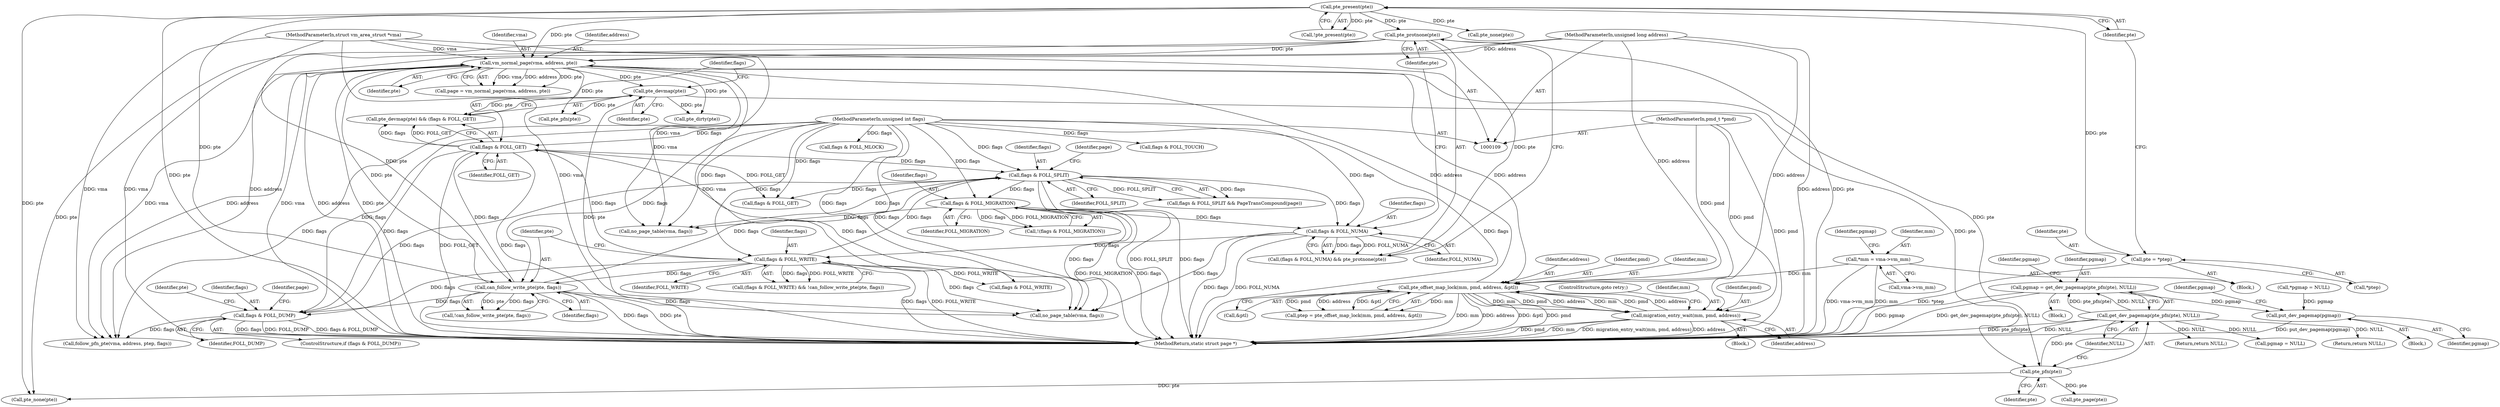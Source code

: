 digraph "0_linux_19be0eaffa3ac7d8eb6784ad9bdbc7d67ed8e619_0@pointer" {
"1000225" [label="(Call,pgmap = get_dev_pagemap(pte_pfn(pte), NULL))"];
"1000227" [label="(Call,get_dev_pagemap(pte_pfn(pte), NULL))"];
"1000228" [label="(Call,pte_pfn(pte))"];
"1000210" [label="(Call,vm_normal_page(vma, address, pte))"];
"1000110" [label="(MethodParameterIn,struct vm_area_struct *vma)"];
"1000141" [label="(Call,pte_offset_map_lock(mm, pmd, address, &ptl))"];
"1000116" [label="(Call,*mm = vma->vm_mm)"];
"1000180" [label="(Call,migration_entry_wait(mm, pmd, address))"];
"1000112" [label="(MethodParameterIn,pmd_t *pmd)"];
"1000111" [label="(MethodParameterIn,unsigned long address)"];
"1000199" [label="(Call,can_follow_write_pte(pte, flags))"];
"1000190" [label="(Call,pte_protnone(pte))"];
"1000153" [label="(Call,pte_present(pte))"];
"1000147" [label="(Call,pte = *ptep)"];
"1000195" [label="(Call,flags & FOLL_WRITE)"];
"1000187" [label="(Call,flags & FOLL_NUMA)"];
"1000282" [label="(Call,flags & FOLL_SPLIT)"];
"1000221" [label="(Call,flags & FOLL_GET)"];
"1000113" [label="(MethodParameterIn,unsigned int flags)"];
"1000246" [label="(Call,flags & FOLL_DUMP)"];
"1000160" [label="(Call,flags & FOLL_MIGRATION)"];
"1000219" [label="(Call,pte_devmap(pte))"];
"1000320" [label="(Call,put_dev_pagemap(pgmap))"];
"1000182" [label="(Identifier,pmd)"];
"1000326" [label="(Call,flags & FOLL_TOUCH)"];
"1000220" [label="(Identifier,pte)"];
"1000258" [label="(Call,pte_pfn(pte))"];
"1000311" [label="(Call,flags & FOLL_GET)"];
"1000186" [label="(Call,(flags & FOLL_NUMA) && pte_protnone(pte))"];
"1000232" [label="(Identifier,pgmap)"];
"1000212" [label="(Identifier,address)"];
"1000386" [label="(Call,pte_none(pte))"];
"1000270" [label="(Call,follow_pfn_pte(vma, address, ptep, flags))"];
"1000117" [label="(Identifier,mm)"];
"1000213" [label="(Identifier,pte)"];
"1000141" [label="(Call,pte_offset_map_lock(mm, pmd, address, &ptl))"];
"1000210" [label="(Call,vm_normal_page(vma, address, pte))"];
"1000219" [label="(Call,pte_devmap(pte))"];
"1000118" [label="(Call,vma->vm_mm)"];
"1000211" [label="(Identifier,vma)"];
"1000162" [label="(Identifier,FOLL_MIGRATION)"];
"1000228" [label="(Call,pte_pfn(pte))"];
"1000116" [label="(Call,*mm = vma->vm_mm)"];
"1000195" [label="(Call,flags & FOLL_WRITE)"];
"1000154" [label="(Identifier,pte)"];
"1000114" [label="(Block,)"];
"1000145" [label="(Call,&ptl)"];
"1000123" [label="(Identifier,pgmap)"];
"1000227" [label="(Call,get_dev_pagemap(pte_pfn(pte), NULL))"];
"1000144" [label="(Identifier,address)"];
"1000321" [label="(Identifier,pgmap)"];
"1000319" [label="(Block,)"];
"1000247" [label="(Identifier,flags)"];
"1000143" [label="(Identifier,pmd)"];
"1000206" [label="(Return,return NULL;)"];
"1000248" [label="(Identifier,FOLL_DUMP)"];
"1000323" [label="(Identifier,pgmap)"];
"1000189" [label="(Identifier,FOLL_NUMA)"];
"1000251" [label="(Identifier,page)"];
"1000161" [label="(Identifier,flags)"];
"1000142" [label="(Identifier,mm)"];
"1000136" [label="(Call,no_page_table(vma, flags))"];
"1000160" [label="(Call,flags & FOLL_MIGRATION)"];
"1000200" [label="(Identifier,pte)"];
"1000245" [label="(ControlStructure,if (flags & FOLL_DUMP))"];
"1000149" [label="(Call,*ptep)"];
"1000226" [label="(Identifier,pgmap)"];
"1000348" [label="(Call,flags & FOLL_MLOCK)"];
"1000224" [label="(Block,)"];
"1000122" [label="(Call,*pgmap = NULL)"];
"1000281" [label="(Call,flags & FOLL_SPLIT && PageTransCompound(page))"];
"1000222" [label="(Identifier,flags)"];
"1000155" [label="(Block,)"];
"1000111" [label="(MethodParameterIn,unsigned long address)"];
"1000110" [label="(MethodParameterIn,struct vm_area_struct *vma)"];
"1000190" [label="(Call,pte_protnone(pte))"];
"1000337" [label="(Call,pte_dirty(pte))"];
"1000148" [label="(Identifier,pte)"];
"1000147" [label="(Call,pte = *ptep)"];
"1000320" [label="(Call,put_dev_pagemap(pgmap))"];
"1000230" [label="(Identifier,NULL)"];
"1000183" [label="(Identifier,address)"];
"1000153" [label="(Call,pte_present(pte))"];
"1000282" [label="(Call,flags & FOLL_SPLIT)"];
"1000283" [label="(Identifier,flags)"];
"1000152" [label="(Call,!pte_present(pte))"];
"1000394" [label="(MethodReturn,static struct page *)"];
"1000259" [label="(Identifier,pte)"];
"1000208" [label="(Call,page = vm_normal_page(vma, address, pte))"];
"1000139" [label="(Call,ptep = pte_offset_map_lock(mm, pmd, address, &ptl))"];
"1000197" [label="(Identifier,FOLL_WRITE)"];
"1000388" [label="(Return,return NULL;)"];
"1000188" [label="(Identifier,flags)"];
"1000198" [label="(Call,!can_follow_write_pte(pte, flags))"];
"1000196" [label="(Identifier,flags)"];
"1000221" [label="(Call,flags & FOLL_GET)"];
"1000246" [label="(Call,flags & FOLL_DUMP)"];
"1000191" [label="(Identifier,pte)"];
"1000223" [label="(Identifier,FOLL_GET)"];
"1000194" [label="(Call,(flags & FOLL_WRITE) && !can_follow_write_pte(pte, flags))"];
"1000332" [label="(Call,flags & FOLL_WRITE)"];
"1000180" [label="(Call,migration_entry_wait(mm, pmd, address))"];
"1000284" [label="(Identifier,FOLL_SPLIT)"];
"1000225" [label="(Call,pgmap = get_dev_pagemap(pte_pfn(pte), NULL))"];
"1000165" [label="(Call,pte_none(pte))"];
"1000286" [label="(Identifier,page)"];
"1000113" [label="(MethodParameterIn,unsigned int flags)"];
"1000184" [label="(ControlStructure,goto retry;)"];
"1000391" [label="(Call,no_page_table(vma, flags))"];
"1000229" [label="(Identifier,pte)"];
"1000159" [label="(Call,!(flags & FOLL_MIGRATION))"];
"1000187" [label="(Call,flags & FOLL_NUMA)"];
"1000112" [label="(MethodParameterIn,pmd_t *pmd)"];
"1000322" [label="(Call,pgmap = NULL)"];
"1000235" [label="(Call,pte_page(pte))"];
"1000201" [label="(Identifier,flags)"];
"1000218" [label="(Call,pte_devmap(pte) && (flags & FOLL_GET))"];
"1000199" [label="(Call,can_follow_write_pte(pte, flags))"];
"1000181" [label="(Identifier,mm)"];
"1000225" -> "1000224"  [label="AST: "];
"1000225" -> "1000227"  [label="CFG: "];
"1000226" -> "1000225"  [label="AST: "];
"1000227" -> "1000225"  [label="AST: "];
"1000232" -> "1000225"  [label="CFG: "];
"1000225" -> "1000394"  [label="DDG: get_dev_pagemap(pte_pfn(pte), NULL)"];
"1000225" -> "1000394"  [label="DDG: pgmap"];
"1000227" -> "1000225"  [label="DDG: pte_pfn(pte)"];
"1000227" -> "1000225"  [label="DDG: NULL"];
"1000225" -> "1000320"  [label="DDG: pgmap"];
"1000227" -> "1000230"  [label="CFG: "];
"1000228" -> "1000227"  [label="AST: "];
"1000230" -> "1000227"  [label="AST: "];
"1000227" -> "1000394"  [label="DDG: pte_pfn(pte)"];
"1000227" -> "1000394"  [label="DDG: NULL"];
"1000227" -> "1000206"  [label="DDG: NULL"];
"1000228" -> "1000227"  [label="DDG: pte"];
"1000227" -> "1000322"  [label="DDG: NULL"];
"1000227" -> "1000388"  [label="DDG: NULL"];
"1000228" -> "1000229"  [label="CFG: "];
"1000229" -> "1000228"  [label="AST: "];
"1000230" -> "1000228"  [label="CFG: "];
"1000210" -> "1000228"  [label="DDG: pte"];
"1000219" -> "1000228"  [label="DDG: pte"];
"1000228" -> "1000235"  [label="DDG: pte"];
"1000228" -> "1000386"  [label="DDG: pte"];
"1000210" -> "1000208"  [label="AST: "];
"1000210" -> "1000213"  [label="CFG: "];
"1000211" -> "1000210"  [label="AST: "];
"1000212" -> "1000210"  [label="AST: "];
"1000213" -> "1000210"  [label="AST: "];
"1000208" -> "1000210"  [label="CFG: "];
"1000210" -> "1000394"  [label="DDG: address"];
"1000210" -> "1000394"  [label="DDG: pte"];
"1000210" -> "1000394"  [label="DDG: vma"];
"1000210" -> "1000136"  [label="DDG: vma"];
"1000210" -> "1000141"  [label="DDG: address"];
"1000210" -> "1000208"  [label="DDG: vma"];
"1000210" -> "1000208"  [label="DDG: address"];
"1000210" -> "1000208"  [label="DDG: pte"];
"1000110" -> "1000210"  [label="DDG: vma"];
"1000141" -> "1000210"  [label="DDG: address"];
"1000111" -> "1000210"  [label="DDG: address"];
"1000199" -> "1000210"  [label="DDG: pte"];
"1000190" -> "1000210"  [label="DDG: pte"];
"1000153" -> "1000210"  [label="DDG: pte"];
"1000210" -> "1000219"  [label="DDG: pte"];
"1000210" -> "1000258"  [label="DDG: pte"];
"1000210" -> "1000270"  [label="DDG: vma"];
"1000210" -> "1000270"  [label="DDG: address"];
"1000210" -> "1000337"  [label="DDG: pte"];
"1000210" -> "1000391"  [label="DDG: vma"];
"1000110" -> "1000109"  [label="AST: "];
"1000110" -> "1000394"  [label="DDG: vma"];
"1000110" -> "1000136"  [label="DDG: vma"];
"1000110" -> "1000270"  [label="DDG: vma"];
"1000110" -> "1000391"  [label="DDG: vma"];
"1000141" -> "1000139"  [label="AST: "];
"1000141" -> "1000145"  [label="CFG: "];
"1000142" -> "1000141"  [label="AST: "];
"1000143" -> "1000141"  [label="AST: "];
"1000144" -> "1000141"  [label="AST: "];
"1000145" -> "1000141"  [label="AST: "];
"1000139" -> "1000141"  [label="CFG: "];
"1000141" -> "1000394"  [label="DDG: mm"];
"1000141" -> "1000394"  [label="DDG: address"];
"1000141" -> "1000394"  [label="DDG: &ptl"];
"1000141" -> "1000394"  [label="DDG: pmd"];
"1000141" -> "1000139"  [label="DDG: mm"];
"1000141" -> "1000139"  [label="DDG: pmd"];
"1000141" -> "1000139"  [label="DDG: address"];
"1000141" -> "1000139"  [label="DDG: &ptl"];
"1000116" -> "1000141"  [label="DDG: mm"];
"1000180" -> "1000141"  [label="DDG: mm"];
"1000180" -> "1000141"  [label="DDG: pmd"];
"1000180" -> "1000141"  [label="DDG: address"];
"1000112" -> "1000141"  [label="DDG: pmd"];
"1000111" -> "1000141"  [label="DDG: address"];
"1000141" -> "1000180"  [label="DDG: mm"];
"1000141" -> "1000180"  [label="DDG: pmd"];
"1000141" -> "1000180"  [label="DDG: address"];
"1000116" -> "1000114"  [label="AST: "];
"1000116" -> "1000118"  [label="CFG: "];
"1000117" -> "1000116"  [label="AST: "];
"1000118" -> "1000116"  [label="AST: "];
"1000123" -> "1000116"  [label="CFG: "];
"1000116" -> "1000394"  [label="DDG: mm"];
"1000116" -> "1000394"  [label="DDG: vma->vm_mm"];
"1000180" -> "1000155"  [label="AST: "];
"1000180" -> "1000183"  [label="CFG: "];
"1000181" -> "1000180"  [label="AST: "];
"1000182" -> "1000180"  [label="AST: "];
"1000183" -> "1000180"  [label="AST: "];
"1000184" -> "1000180"  [label="CFG: "];
"1000180" -> "1000394"  [label="DDG: pmd"];
"1000180" -> "1000394"  [label="DDG: mm"];
"1000180" -> "1000394"  [label="DDG: migration_entry_wait(mm, pmd, address)"];
"1000180" -> "1000394"  [label="DDG: address"];
"1000112" -> "1000180"  [label="DDG: pmd"];
"1000111" -> "1000180"  [label="DDG: address"];
"1000112" -> "1000109"  [label="AST: "];
"1000112" -> "1000394"  [label="DDG: pmd"];
"1000111" -> "1000109"  [label="AST: "];
"1000111" -> "1000394"  [label="DDG: address"];
"1000111" -> "1000270"  [label="DDG: address"];
"1000199" -> "1000198"  [label="AST: "];
"1000199" -> "1000201"  [label="CFG: "];
"1000200" -> "1000199"  [label="AST: "];
"1000201" -> "1000199"  [label="AST: "];
"1000198" -> "1000199"  [label="CFG: "];
"1000199" -> "1000394"  [label="DDG: flags"];
"1000199" -> "1000394"  [label="DDG: pte"];
"1000199" -> "1000198"  [label="DDG: pte"];
"1000199" -> "1000198"  [label="DDG: flags"];
"1000190" -> "1000199"  [label="DDG: pte"];
"1000153" -> "1000199"  [label="DDG: pte"];
"1000195" -> "1000199"  [label="DDG: flags"];
"1000113" -> "1000199"  [label="DDG: flags"];
"1000199" -> "1000221"  [label="DDG: flags"];
"1000199" -> "1000246"  [label="DDG: flags"];
"1000199" -> "1000282"  [label="DDG: flags"];
"1000199" -> "1000391"  [label="DDG: flags"];
"1000190" -> "1000186"  [label="AST: "];
"1000190" -> "1000191"  [label="CFG: "];
"1000191" -> "1000190"  [label="AST: "];
"1000186" -> "1000190"  [label="CFG: "];
"1000190" -> "1000394"  [label="DDG: pte"];
"1000190" -> "1000186"  [label="DDG: pte"];
"1000153" -> "1000190"  [label="DDG: pte"];
"1000190" -> "1000386"  [label="DDG: pte"];
"1000153" -> "1000152"  [label="AST: "];
"1000153" -> "1000154"  [label="CFG: "];
"1000154" -> "1000153"  [label="AST: "];
"1000152" -> "1000153"  [label="CFG: "];
"1000153" -> "1000394"  [label="DDG: pte"];
"1000153" -> "1000152"  [label="DDG: pte"];
"1000147" -> "1000153"  [label="DDG: pte"];
"1000153" -> "1000165"  [label="DDG: pte"];
"1000153" -> "1000386"  [label="DDG: pte"];
"1000147" -> "1000114"  [label="AST: "];
"1000147" -> "1000149"  [label="CFG: "];
"1000148" -> "1000147"  [label="AST: "];
"1000149" -> "1000147"  [label="AST: "];
"1000154" -> "1000147"  [label="CFG: "];
"1000147" -> "1000394"  [label="DDG: *ptep"];
"1000195" -> "1000194"  [label="AST: "];
"1000195" -> "1000197"  [label="CFG: "];
"1000196" -> "1000195"  [label="AST: "];
"1000197" -> "1000195"  [label="AST: "];
"1000200" -> "1000195"  [label="CFG: "];
"1000194" -> "1000195"  [label="CFG: "];
"1000195" -> "1000394"  [label="DDG: FOLL_WRITE"];
"1000195" -> "1000394"  [label="DDG: flags"];
"1000195" -> "1000194"  [label="DDG: flags"];
"1000195" -> "1000194"  [label="DDG: FOLL_WRITE"];
"1000187" -> "1000195"  [label="DDG: flags"];
"1000113" -> "1000195"  [label="DDG: flags"];
"1000195" -> "1000221"  [label="DDG: flags"];
"1000195" -> "1000246"  [label="DDG: flags"];
"1000195" -> "1000282"  [label="DDG: flags"];
"1000195" -> "1000332"  [label="DDG: FOLL_WRITE"];
"1000195" -> "1000391"  [label="DDG: flags"];
"1000187" -> "1000186"  [label="AST: "];
"1000187" -> "1000189"  [label="CFG: "];
"1000188" -> "1000187"  [label="AST: "];
"1000189" -> "1000187"  [label="AST: "];
"1000191" -> "1000187"  [label="CFG: "];
"1000186" -> "1000187"  [label="CFG: "];
"1000187" -> "1000394"  [label="DDG: flags"];
"1000187" -> "1000394"  [label="DDG: FOLL_NUMA"];
"1000187" -> "1000186"  [label="DDG: flags"];
"1000187" -> "1000186"  [label="DDG: FOLL_NUMA"];
"1000282" -> "1000187"  [label="DDG: flags"];
"1000160" -> "1000187"  [label="DDG: flags"];
"1000113" -> "1000187"  [label="DDG: flags"];
"1000187" -> "1000391"  [label="DDG: flags"];
"1000282" -> "1000281"  [label="AST: "];
"1000282" -> "1000284"  [label="CFG: "];
"1000283" -> "1000282"  [label="AST: "];
"1000284" -> "1000282"  [label="AST: "];
"1000286" -> "1000282"  [label="CFG: "];
"1000281" -> "1000282"  [label="CFG: "];
"1000282" -> "1000394"  [label="DDG: FOLL_SPLIT"];
"1000282" -> "1000394"  [label="DDG: flags"];
"1000282" -> "1000136"  [label="DDG: flags"];
"1000282" -> "1000160"  [label="DDG: flags"];
"1000282" -> "1000281"  [label="DDG: flags"];
"1000282" -> "1000281"  [label="DDG: FOLL_SPLIT"];
"1000221" -> "1000282"  [label="DDG: flags"];
"1000246" -> "1000282"  [label="DDG: flags"];
"1000113" -> "1000282"  [label="DDG: flags"];
"1000282" -> "1000311"  [label="DDG: flags"];
"1000221" -> "1000218"  [label="AST: "];
"1000221" -> "1000223"  [label="CFG: "];
"1000222" -> "1000221"  [label="AST: "];
"1000223" -> "1000221"  [label="AST: "];
"1000218" -> "1000221"  [label="CFG: "];
"1000221" -> "1000394"  [label="DDG: FOLL_GET"];
"1000221" -> "1000394"  [label="DDG: flags"];
"1000221" -> "1000218"  [label="DDG: flags"];
"1000221" -> "1000218"  [label="DDG: FOLL_GET"];
"1000113" -> "1000221"  [label="DDG: flags"];
"1000221" -> "1000246"  [label="DDG: flags"];
"1000221" -> "1000311"  [label="DDG: FOLL_GET"];
"1000221" -> "1000391"  [label="DDG: flags"];
"1000113" -> "1000109"  [label="AST: "];
"1000113" -> "1000394"  [label="DDG: flags"];
"1000113" -> "1000136"  [label="DDG: flags"];
"1000113" -> "1000160"  [label="DDG: flags"];
"1000113" -> "1000246"  [label="DDG: flags"];
"1000113" -> "1000270"  [label="DDG: flags"];
"1000113" -> "1000311"  [label="DDG: flags"];
"1000113" -> "1000326"  [label="DDG: flags"];
"1000113" -> "1000332"  [label="DDG: flags"];
"1000113" -> "1000348"  [label="DDG: flags"];
"1000113" -> "1000391"  [label="DDG: flags"];
"1000246" -> "1000245"  [label="AST: "];
"1000246" -> "1000248"  [label="CFG: "];
"1000247" -> "1000246"  [label="AST: "];
"1000248" -> "1000246"  [label="AST: "];
"1000251" -> "1000246"  [label="CFG: "];
"1000259" -> "1000246"  [label="CFG: "];
"1000246" -> "1000394"  [label="DDG: FOLL_DUMP"];
"1000246" -> "1000394"  [label="DDG: flags & FOLL_DUMP"];
"1000246" -> "1000394"  [label="DDG: flags"];
"1000246" -> "1000270"  [label="DDG: flags"];
"1000160" -> "1000159"  [label="AST: "];
"1000160" -> "1000162"  [label="CFG: "];
"1000161" -> "1000160"  [label="AST: "];
"1000162" -> "1000160"  [label="AST: "];
"1000159" -> "1000160"  [label="CFG: "];
"1000160" -> "1000394"  [label="DDG: FOLL_MIGRATION"];
"1000160" -> "1000394"  [label="DDG: flags"];
"1000160" -> "1000136"  [label="DDG: flags"];
"1000160" -> "1000159"  [label="DDG: flags"];
"1000160" -> "1000159"  [label="DDG: FOLL_MIGRATION"];
"1000160" -> "1000391"  [label="DDG: flags"];
"1000219" -> "1000218"  [label="AST: "];
"1000219" -> "1000220"  [label="CFG: "];
"1000220" -> "1000219"  [label="AST: "];
"1000222" -> "1000219"  [label="CFG: "];
"1000218" -> "1000219"  [label="CFG: "];
"1000219" -> "1000394"  [label="DDG: pte"];
"1000219" -> "1000218"  [label="DDG: pte"];
"1000219" -> "1000258"  [label="DDG: pte"];
"1000219" -> "1000337"  [label="DDG: pte"];
"1000320" -> "1000319"  [label="AST: "];
"1000320" -> "1000321"  [label="CFG: "];
"1000321" -> "1000320"  [label="AST: "];
"1000323" -> "1000320"  [label="CFG: "];
"1000320" -> "1000394"  [label="DDG: put_dev_pagemap(pgmap)"];
"1000122" -> "1000320"  [label="DDG: pgmap"];
}

